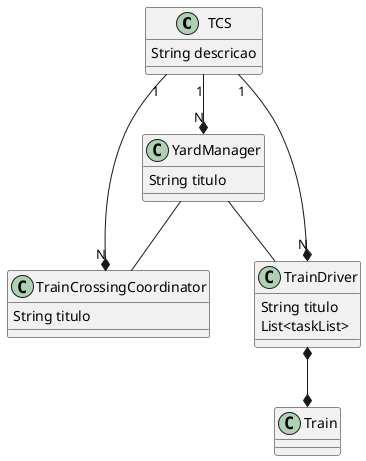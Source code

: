 @startuml

class TCS{
    String descricao
}

class YardManager{
    String titulo
}
class TrainCrossingCoordinator{
    String titulo

}

class TrainDriver{
    String titulo
    List<taskList>
}



TCS "1" --* "N" YardManager
TCS "1" --* "N" TrainCrossingCoordinator
YardManager -- TrainCrossingCoordinator
TCS "1" --* "N" TrainDriver
YardManager  --  TrainDriver
TrainDriver *--* Train

@enduml
